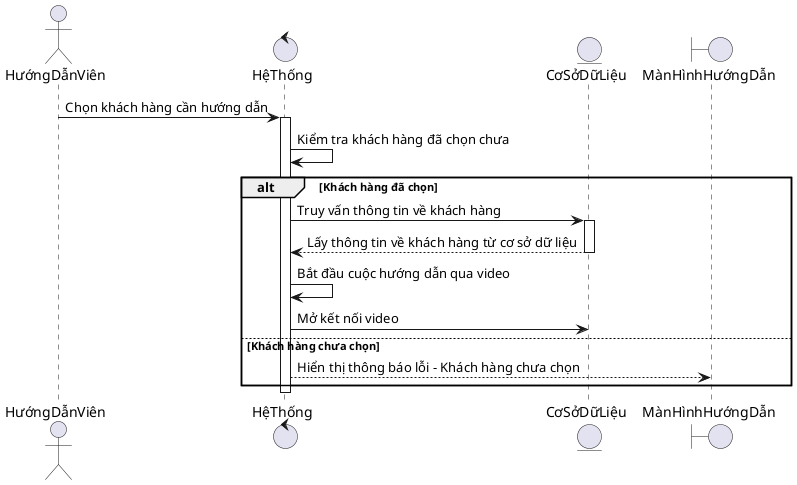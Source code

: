 @startuml liveInstructions_sequence_diagram

actor HướngDẫnViên
control HệThống
entity CơSởDữLiệu
boundary MànHìnhHướngDẫn

HướngDẫnViên -> HệThống: Chọn khách hàng cần hướng dẫn
activate HệThống

HệThống -> HệThống: Kiểm tra khách hàng đã chọn chưa
alt Khách hàng đã chọn
  HệThống -> CơSởDữLiệu: Truy vấn thông tin về khách hàng
  activate CơSởDữLiệu
  CơSởDữLiệu --> HệThống: Lấy thông tin về khách hàng từ cơ sở dữ liệu
  deactivate CơSởDữLiệu
  HệThống -> HệThống: Bắt đầu cuộc hướng dẫn qua video
  HệThống -> CơSởDữLiệu: Mở kết nối video
else Khách hàng chưa chọn
  HệThống --> MànHìnhHướngDẫn: Hiển thị thông báo lỗi - Khách hàng chưa chọn
end

deactivate HệThống

@enduml
